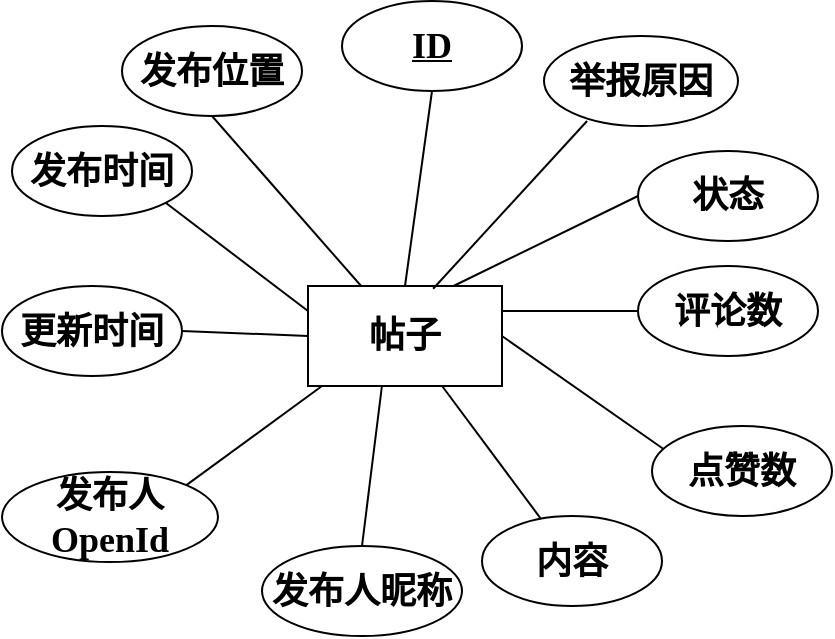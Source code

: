 <mxfile version="10.6.8" type="github"><diagram id="vmu4BHk6NGFIc5IeM8Mc" name="ÃÂ§ÃÂ¬ÃÂ¬ 1 ÃÂ©ÃÂ¡ÃÂµ"><mxGraphModel dx="1228" dy="545" grid="1" gridSize="10" guides="1" tooltips="1" connect="1" arrows="1" fold="1" page="1" pageScale="1" pageWidth="827" pageHeight="1169" math="0" shadow="0"><root><mxCell id="0"/><mxCell id="1" parent="0"/><mxCell id="_wBjYyhJ8MaK4rEdYe84-5" value="&lt;font style=&quot;font-size: 18px&quot; face=&quot;宋体&quot;&gt;&lt;b&gt;发布时间&lt;/b&gt;&lt;/font&gt;" style="ellipse;whiteSpace=wrap;html=1;" parent="1" vertex="1"><mxGeometry x="145" y="140" width="90" height="45" as="geometry"/></mxCell><mxCell id="OzPj0mgiXGPwTFgrvcDz-1" value="&lt;font style=&quot;font-size: 18px&quot; face=&quot;宋体&quot;&gt;&lt;b&gt;帖子&lt;/b&gt;&lt;/font&gt;" style="rounded=0;whiteSpace=wrap;html=1;" parent="1" vertex="1"><mxGeometry x="293" y="220" width="97" height="50" as="geometry"/></mxCell><mxCell id="OzPj0mgiXGPwTFgrvcDz-2" value="&lt;font style=&quot;font-size: 18px&quot; face=&quot;宋体&quot;&gt;&lt;b&gt;更新时间&lt;/b&gt;&lt;/font&gt;" style="ellipse;whiteSpace=wrap;html=1;" parent="1" vertex="1"><mxGeometry x="140" y="220" width="90" height="45" as="geometry"/></mxCell><mxCell id="OzPj0mgiXGPwTFgrvcDz-3" value="&lt;font style=&quot;font-size: 18px&quot; face=&quot;宋体&quot;&gt;&lt;b&gt;发布人OpenId&lt;/b&gt;&lt;/font&gt;" style="ellipse;whiteSpace=wrap;html=1;" parent="1" vertex="1"><mxGeometry x="140" y="313" width="108" height="45" as="geometry"/></mxCell><mxCell id="OzPj0mgiXGPwTFgrvcDz-4" value="&lt;font style=&quot;font-size: 18px&quot; face=&quot;宋体&quot;&gt;&lt;b&gt;发布人昵称&lt;/b&gt;&lt;/font&gt;" style="ellipse;whiteSpace=wrap;html=1;" parent="1" vertex="1"><mxGeometry x="270" y="350" width="100" height="45" as="geometry"/></mxCell><mxCell id="OzPj0mgiXGPwTFgrvcDz-5" value="&lt;font style=&quot;font-size: 18px&quot; face=&quot;宋体&quot;&gt;&lt;b&gt;内容&lt;/b&gt;&lt;/font&gt;" style="ellipse;whiteSpace=wrap;html=1;" parent="1" vertex="1"><mxGeometry x="380" y="335" width="90" height="45" as="geometry"/></mxCell><mxCell id="OzPj0mgiXGPwTFgrvcDz-7" value="&lt;font style=&quot;font-size: 18px&quot; face=&quot;宋体&quot;&gt;&lt;b&gt;点赞数&lt;/b&gt;&lt;/font&gt;" style="ellipse;whiteSpace=wrap;html=1;" parent="1" vertex="1"><mxGeometry x="465" y="290" width="90" height="45" as="geometry"/></mxCell><mxCell id="OzPj0mgiXGPwTFgrvcDz-8" value="&lt;font style=&quot;font-size: 18px&quot; face=&quot;宋体&quot;&gt;&lt;b&gt;评论数&lt;/b&gt;&lt;/font&gt;" style="ellipse;whiteSpace=wrap;html=1;" parent="1" vertex="1"><mxGeometry x="458" y="210" width="90" height="45" as="geometry"/></mxCell><mxCell id="OzPj0mgiXGPwTFgrvcDz-9" value="&lt;font style=&quot;font-size: 18px&quot; face=&quot;宋体&quot;&gt;&lt;b&gt;状态&lt;/b&gt;&lt;/font&gt;" style="ellipse;whiteSpace=wrap;html=1;" parent="1" vertex="1"><mxGeometry x="458" y="152.5" width="90" height="45" as="geometry"/></mxCell><mxCell id="OzPj0mgiXGPwTFgrvcDz-10" value="&lt;font style=&quot;font-size: 18px&quot; face=&quot;宋体&quot;&gt;&lt;b&gt;举报原因&lt;/b&gt;&lt;/font&gt;" style="ellipse;whiteSpace=wrap;html=1;" parent="1" vertex="1"><mxGeometry x="411" y="95" width="97" height="45" as="geometry"/></mxCell><mxCell id="OzPj0mgiXGPwTFgrvcDz-11" value="&lt;font style=&quot;font-size: 18px&quot; face=&quot;宋体&quot;&gt;&lt;b&gt;发布位置&lt;/b&gt;&lt;/font&gt;" style="ellipse;whiteSpace=wrap;html=1;" parent="1" vertex="1"><mxGeometry x="200" y="90" width="90" height="45" as="geometry"/></mxCell><mxCell id="OzPj0mgiXGPwTFgrvcDz-12" value="" style="endArrow=none;html=1;entryX=1;entryY=1;entryDx=0;entryDy=0;exitX=0;exitY=0.25;exitDx=0;exitDy=0;" parent="1" source="OzPj0mgiXGPwTFgrvcDz-1" target="_wBjYyhJ8MaK4rEdYe84-5" edge="1"><mxGeometry width="50" height="50" relative="1" as="geometry"><mxPoint x="110" y="470" as="sourcePoint"/><mxPoint x="160" y="420" as="targetPoint"/></mxGeometry></mxCell><mxCell id="OzPj0mgiXGPwTFgrvcDz-13" value="" style="endArrow=none;html=1;exitX=1;exitY=0.5;exitDx=0;exitDy=0;entryX=0;entryY=0.5;entryDx=0;entryDy=0;" parent="1" source="OzPj0mgiXGPwTFgrvcDz-2" target="OzPj0mgiXGPwTFgrvcDz-1" edge="1"><mxGeometry width="50" height="50" relative="1" as="geometry"><mxPoint x="110" y="470" as="sourcePoint"/><mxPoint x="290" y="250" as="targetPoint"/></mxGeometry></mxCell><mxCell id="OzPj0mgiXGPwTFgrvcDz-14" value="" style="endArrow=none;html=1;exitX=1;exitY=0;exitDx=0;exitDy=0;" parent="1" source="OzPj0mgiXGPwTFgrvcDz-3" edge="1"><mxGeometry width="50" height="50" relative="1" as="geometry"><mxPoint x="120" y="480" as="sourcePoint"/><mxPoint x="300" y="270" as="targetPoint"/></mxGeometry></mxCell><mxCell id="OzPj0mgiXGPwTFgrvcDz-15" value="" style="endArrow=none;html=1;entryX=0.381;entryY=1;entryDx=0;entryDy=0;entryPerimeter=0;exitX=0.5;exitY=0;exitDx=0;exitDy=0;" parent="1" source="OzPj0mgiXGPwTFgrvcDz-4" target="OzPj0mgiXGPwTFgrvcDz-1" edge="1"><mxGeometry width="50" height="50" relative="1" as="geometry"><mxPoint x="130" y="490" as="sourcePoint"/><mxPoint x="180" y="440" as="targetPoint"/></mxGeometry></mxCell><mxCell id="OzPj0mgiXGPwTFgrvcDz-16" value="" style="endArrow=none;html=1;" parent="1" source="OzPj0mgiXGPwTFgrvcDz-5" target="OzPj0mgiXGPwTFgrvcDz-1" edge="1"><mxGeometry width="50" height="50" relative="1" as="geometry"><mxPoint x="140" y="500" as="sourcePoint"/><mxPoint x="190" y="450" as="targetPoint"/></mxGeometry></mxCell><mxCell id="OzPj0mgiXGPwTFgrvcDz-17" value="" style="endArrow=none;html=1;entryX=1;entryY=0.5;entryDx=0;entryDy=0;exitX=0.062;exitY=0.253;exitDx=0;exitDy=0;exitPerimeter=0;" parent="1" source="OzPj0mgiXGPwTFgrvcDz-7" target="OzPj0mgiXGPwTFgrvcDz-1" edge="1"><mxGeometry width="50" height="50" relative="1" as="geometry"><mxPoint x="150" y="510" as="sourcePoint"/><mxPoint x="200" y="460" as="targetPoint"/></mxGeometry></mxCell><mxCell id="OzPj0mgiXGPwTFgrvcDz-18" value="" style="endArrow=none;html=1;entryX=1;entryY=0.25;entryDx=0;entryDy=0;exitX=0;exitY=0.5;exitDx=0;exitDy=0;" parent="1" source="OzPj0mgiXGPwTFgrvcDz-8" target="OzPj0mgiXGPwTFgrvcDz-1" edge="1"><mxGeometry width="50" height="50" relative="1" as="geometry"><mxPoint x="160" y="520" as="sourcePoint"/><mxPoint x="210" y="470" as="targetPoint"/></mxGeometry></mxCell><mxCell id="OzPj0mgiXGPwTFgrvcDz-19" value="" style="endArrow=none;html=1;entryX=0;entryY=0.5;entryDx=0;entryDy=0;exitX=0.75;exitY=0;exitDx=0;exitDy=0;" parent="1" source="OzPj0mgiXGPwTFgrvcDz-1" target="OzPj0mgiXGPwTFgrvcDz-9" edge="1"><mxGeometry width="50" height="50" relative="1" as="geometry"><mxPoint x="170" y="530" as="sourcePoint"/><mxPoint x="220" y="480" as="targetPoint"/></mxGeometry></mxCell><mxCell id="OzPj0mgiXGPwTFgrvcDz-20" value="" style="endArrow=none;html=1;entryX=0.222;entryY=0.944;entryDx=0;entryDy=0;entryPerimeter=0;exitX=0.645;exitY=0.028;exitDx=0;exitDy=0;exitPerimeter=0;" parent="1" source="OzPj0mgiXGPwTFgrvcDz-1" target="OzPj0mgiXGPwTFgrvcDz-10" edge="1"><mxGeometry width="50" height="50" relative="1" as="geometry"><mxPoint x="180" y="540" as="sourcePoint"/><mxPoint x="230" y="490" as="targetPoint"/></mxGeometry></mxCell><mxCell id="OzPj0mgiXGPwTFgrvcDz-21" value="" style="endArrow=none;html=1;entryX=0.5;entryY=1;entryDx=0;entryDy=0;" parent="1" source="OzPj0mgiXGPwTFgrvcDz-1" target="OzPj0mgiXGPwTFgrvcDz-11" edge="1"><mxGeometry width="50" height="50" relative="1" as="geometry"><mxPoint x="190" y="550" as="sourcePoint"/><mxPoint x="240" y="500" as="targetPoint"/></mxGeometry></mxCell><mxCell id="FrXnzXLol7YyXMwvSUfg-1" value="&lt;font style=&quot;font-size: 18px&quot; face=&quot;Times new Roman&quot;&gt;&lt;u&gt;&lt;b&gt;ID&lt;/b&gt;&lt;/u&gt;&lt;/font&gt;" style="ellipse;whiteSpace=wrap;html=1;" parent="1" vertex="1"><mxGeometry x="310" y="77.5" width="90" height="45" as="geometry"/></mxCell><mxCell id="FrXnzXLol7YyXMwvSUfg-2" value="" style="endArrow=none;html=1;entryX=0.5;entryY=1;entryDx=0;entryDy=0;exitX=0.5;exitY=0;exitDx=0;exitDy=0;" parent="1" source="OzPj0mgiXGPwTFgrvcDz-1" target="FrXnzXLol7YyXMwvSUfg-1" edge="1"><mxGeometry width="50" height="50" relative="1" as="geometry"><mxPoint x="366" y="231" as="sourcePoint"/><mxPoint x="450" y="130" as="targetPoint"/></mxGeometry></mxCell></root></mxGraphModel></diagram></mxfile>